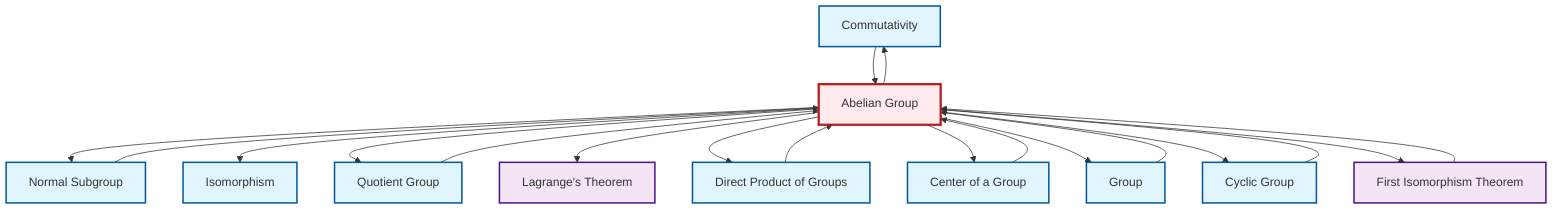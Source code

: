 graph TD
    classDef definition fill:#e1f5fe,stroke:#01579b,stroke-width:2px
    classDef theorem fill:#f3e5f5,stroke:#4a148c,stroke-width:2px
    classDef axiom fill:#fff3e0,stroke:#e65100,stroke-width:2px
    classDef example fill:#e8f5e9,stroke:#1b5e20,stroke-width:2px
    classDef current fill:#ffebee,stroke:#b71c1c,stroke-width:3px
    def-commutativity["Commutativity"]:::definition
    def-direct-product["Direct Product of Groups"]:::definition
    def-quotient-group["Quotient Group"]:::definition
    def-cyclic-group["Cyclic Group"]:::definition
    def-normal-subgroup["Normal Subgroup"]:::definition
    def-abelian-group["Abelian Group"]:::definition
    def-center-of-group["Center of a Group"]:::definition
    thm-lagrange["Lagrange's Theorem"]:::theorem
    thm-first-isomorphism["First Isomorphism Theorem"]:::theorem
    def-isomorphism["Isomorphism"]:::definition
    def-group["Group"]:::definition
    def-center-of-group --> def-abelian-group
    def-abelian-group --> def-normal-subgroup
    def-abelian-group --> def-commutativity
    def-cyclic-group --> def-abelian-group
    def-normal-subgroup --> def-abelian-group
    def-abelian-group --> def-isomorphism
    def-commutativity --> def-abelian-group
    def-abelian-group --> def-quotient-group
    def-abelian-group --> thm-lagrange
    def-abelian-group --> def-direct-product
    def-abelian-group --> def-center-of-group
    def-abelian-group --> def-group
    def-abelian-group --> def-cyclic-group
    def-group --> def-abelian-group
    thm-first-isomorphism --> def-abelian-group
    def-quotient-group --> def-abelian-group
    def-abelian-group --> thm-first-isomorphism
    def-direct-product --> def-abelian-group
    class def-abelian-group current
